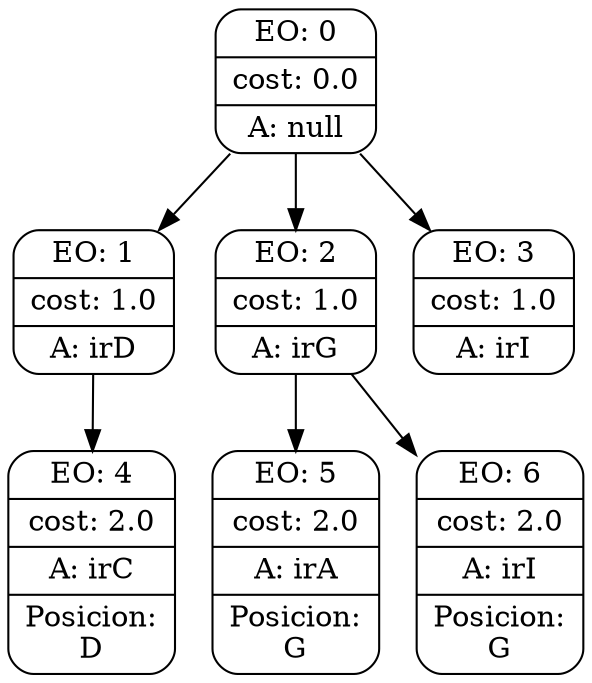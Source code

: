 digraph g {
node [shape = Mrecord];
nodo0[label="{EO: 0|cost: 0.0|A: null}"]
nodo1[label="{EO: 1|cost: 1.0|A: irD}"]
nodo4[label="{EO: 4|cost: 2.0|A: irC|Posicion:\nD}"]

nodo1 -> nodo4;

nodo0 -> nodo1;
nodo2[label="{EO: 2|cost: 1.0|A: irG}"]
nodo5[label="{EO: 5|cost: 2.0|A: irA|Posicion:\nG}"]

nodo2 -> nodo5;
nodo6[label="{EO: 6|cost: 2.0|A: irI|Posicion:\nG}"]

nodo2 -> nodo6;

nodo0 -> nodo2;
nodo3[label="{EO: 3|cost: 1.0|A: irI}"]

nodo0 -> nodo3;


}